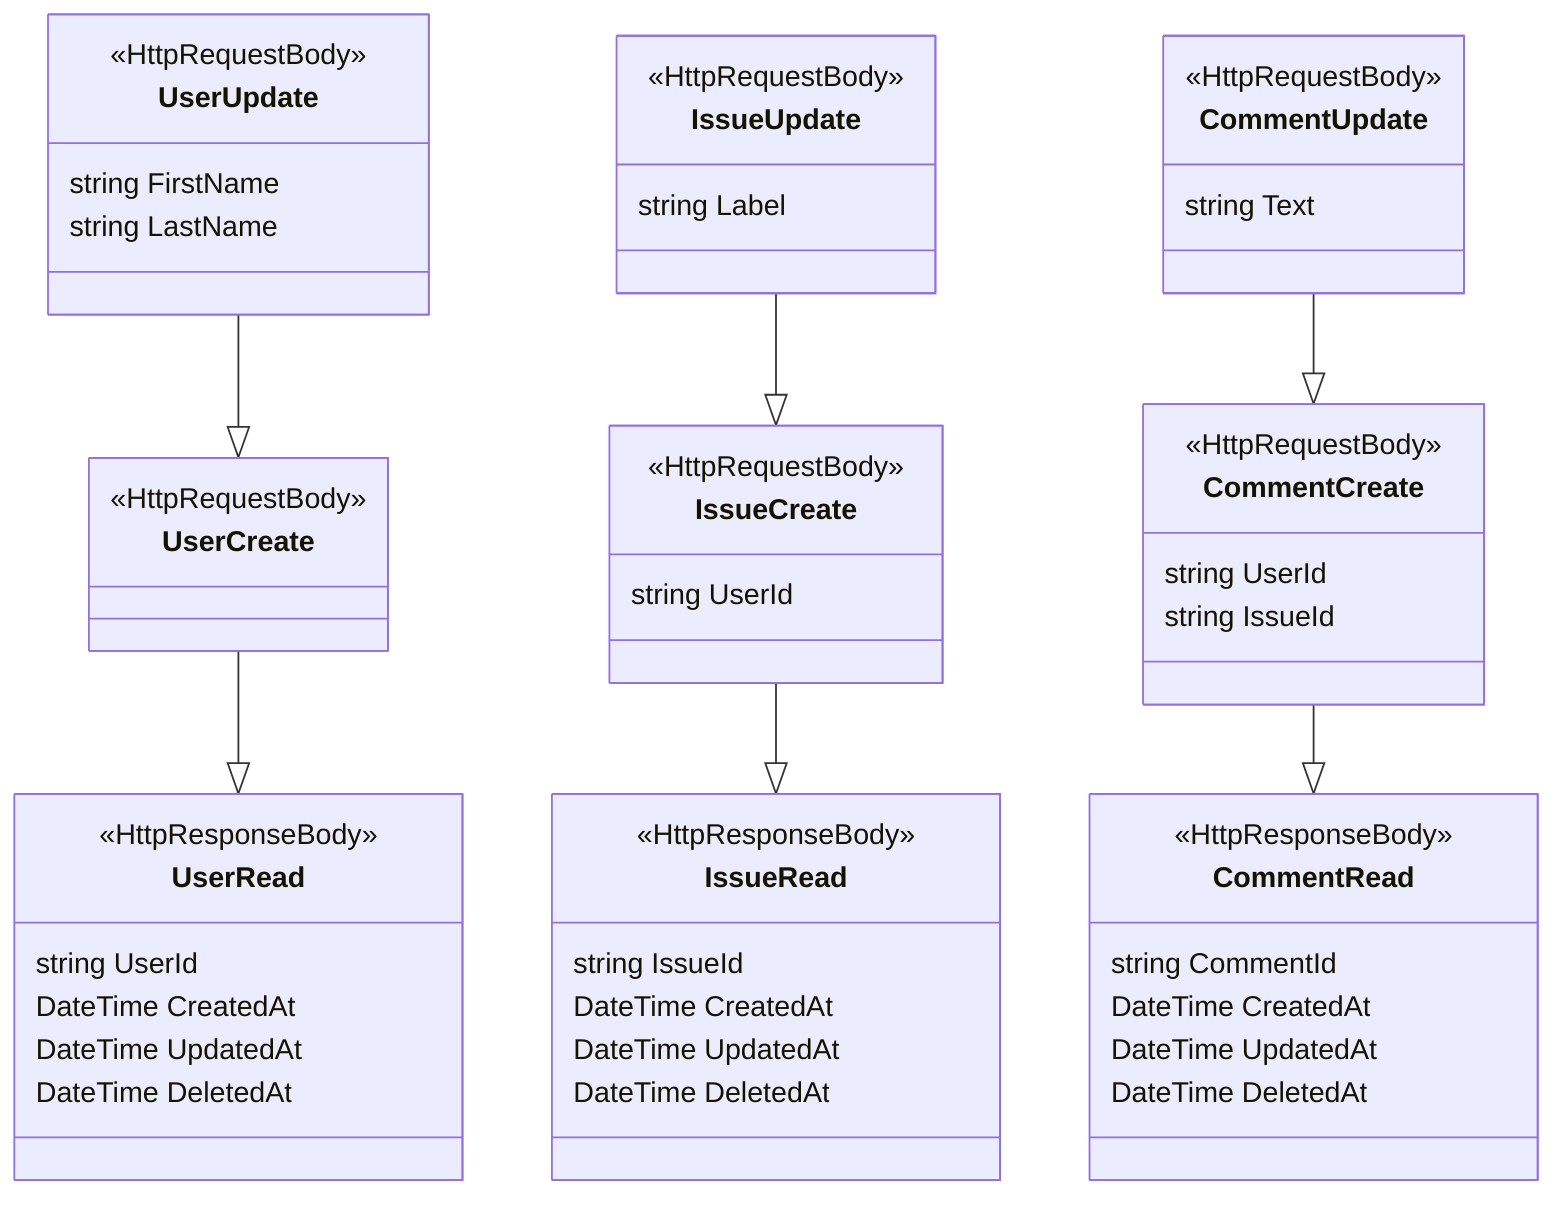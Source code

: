 classDiagram

    direction BT

    class UserRead {
        <<HttpResponseBody>>
        string UserId
        DateTime CreatedAt
        DateTime UpdatedAt
        DateTime DeletedAt
    }
    class UserCreate {
        <<HttpRequestBody>>
    }
    class UserUpdate {
        <<HttpRequestBody>>
        string FirstName
        string LastName
    }

    UserRead <|-- UserCreate
    UserCreate <|-- UserUpdate

    class IssueRead {
        <<HttpResponseBody>>
        string IssueId
        DateTime CreatedAt
        DateTime UpdatedAt
        DateTime DeletedAt
    }
    class IssueCreate {
        <<HttpRequestBody>>
        string UserId
    }
    class IssueUpdate {
        <<HttpRequestBody>>
        string Label
    }

    IssueRead <|-- IssueCreate
    IssueCreate <|-- IssueUpdate

    class CommentRead {
        <<HttpResponseBody>>
        string CommentId
        DateTime CreatedAt
        DateTime UpdatedAt
        DateTime DeletedAt
    }
    class CommentCreate {
        <<HttpRequestBody>>
        string UserId
        string IssueId
    }
    class CommentUpdate {
        <<HttpRequestBody>>
        string Text
    }

    CommentRead <|-- CommentCreate
    CommentCreate <|-- CommentUpdate